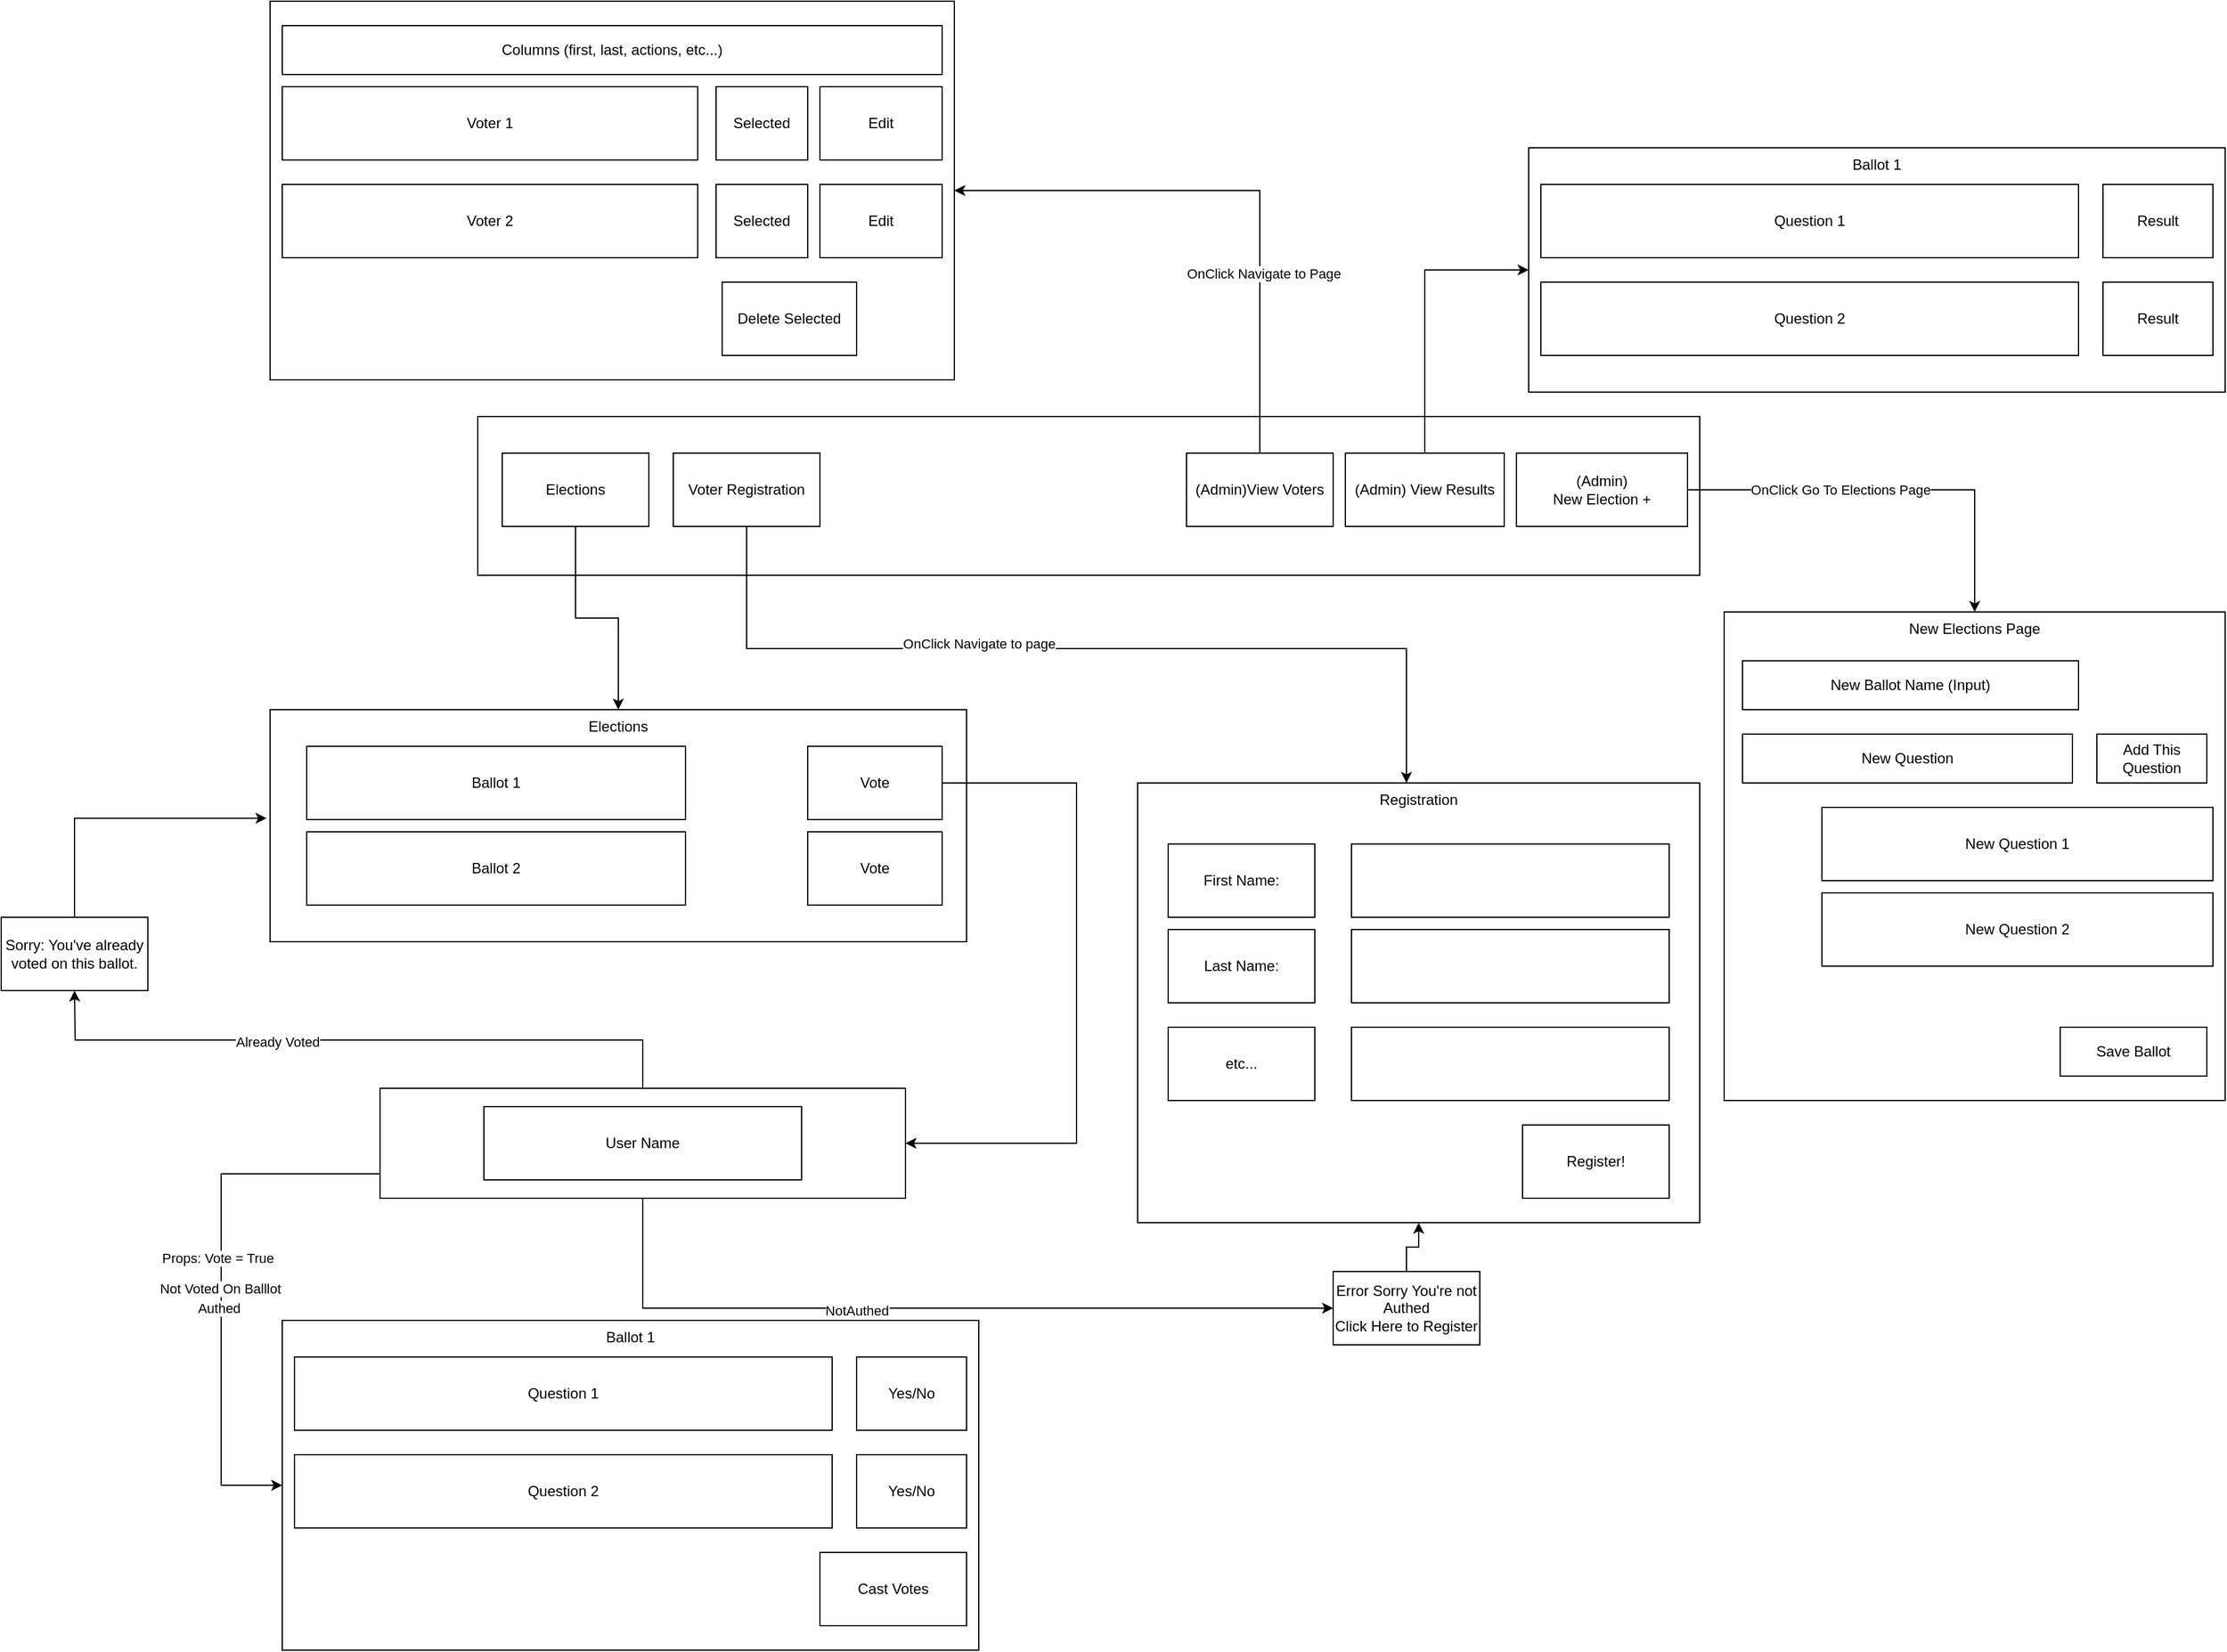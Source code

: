 <mxfile version="13.4.4" type="device"><diagram id="YeYLNv25BWzhfzpiOzH2" name="Page-1"><mxGraphModel dx="3156" dy="2262" grid="1" gridSize="10" guides="1" tooltips="1" connect="1" arrows="1" fold="1" page="1" pageScale="1" pageWidth="850" pageHeight="1100" math="0" shadow="0"><root><mxCell id="0"/><mxCell id="1" parent="0"/><mxCell id="bFaK9yTp0_o4qLDqWWQA-41" value="" style="rounded=0;whiteSpace=wrap;html=1;" vertex="1" parent="1"><mxGeometry x="250" y="-120" width="1000" height="130" as="geometry"/></mxCell><mxCell id="bFaK9yTp0_o4qLDqWWQA-1" value="Elections" style="rounded=0;whiteSpace=wrap;html=1;verticalAlign=top;" vertex="1" parent="1"><mxGeometry x="80" y="120" width="570" height="190" as="geometry"/></mxCell><mxCell id="bFaK9yTp0_o4qLDqWWQA-2" value="Ballot 1" style="rounded=0;whiteSpace=wrap;html=1;" vertex="1" parent="1"><mxGeometry x="110" y="150" width="310" height="60" as="geometry"/></mxCell><mxCell id="bFaK9yTp0_o4qLDqWWQA-3" value="Ballot 2" style="rounded=0;whiteSpace=wrap;html=1;" vertex="1" parent="1"><mxGeometry x="110" y="220" width="310" height="60" as="geometry"/></mxCell><mxCell id="bFaK9yTp0_o4qLDqWWQA-30" style="edgeStyle=orthogonalEdgeStyle;rounded=0;orthogonalLoop=1;jettySize=auto;html=1;entryX=1;entryY=0.5;entryDx=0;entryDy=0;" edge="1" parent="1" source="bFaK9yTp0_o4qLDqWWQA-4" target="bFaK9yTp0_o4qLDqWWQA-27"><mxGeometry relative="1" as="geometry"><mxPoint x="690" y="490" as="targetPoint"/><Array as="points"><mxPoint x="740" y="180"/><mxPoint x="740" y="475"/></Array></mxGeometry></mxCell><mxCell id="bFaK9yTp0_o4qLDqWWQA-4" value="Vote" style="rounded=0;whiteSpace=wrap;html=1;" vertex="1" parent="1"><mxGeometry x="520" y="150" width="110" height="60" as="geometry"/></mxCell><mxCell id="bFaK9yTp0_o4qLDqWWQA-5" value="Vote" style="rounded=0;whiteSpace=wrap;html=1;" vertex="1" parent="1"><mxGeometry x="520" y="220" width="110" height="60" as="geometry"/></mxCell><mxCell id="bFaK9yTp0_o4qLDqWWQA-17" value="Ballot 1" style="rounded=0;whiteSpace=wrap;html=1;verticalAlign=top;" vertex="1" parent="1"><mxGeometry x="90" y="620" width="570" height="270" as="geometry"/></mxCell><mxCell id="bFaK9yTp0_o4qLDqWWQA-18" value="Question 1" style="rounded=0;whiteSpace=wrap;html=1;" vertex="1" parent="1"><mxGeometry x="100" y="650" width="440" height="60" as="geometry"/></mxCell><mxCell id="bFaK9yTp0_o4qLDqWWQA-19" value="Question 2" style="rounded=0;whiteSpace=wrap;html=1;" vertex="1" parent="1"><mxGeometry x="100" y="730" width="440" height="60" as="geometry"/></mxCell><mxCell id="bFaK9yTp0_o4qLDqWWQA-22" value="Yes/No" style="rounded=0;whiteSpace=wrap;html=1;" vertex="1" parent="1"><mxGeometry x="560" y="650" width="90" height="60" as="geometry"/></mxCell><mxCell id="bFaK9yTp0_o4qLDqWWQA-23" value="Yes/No" style="rounded=0;whiteSpace=wrap;html=1;" vertex="1" parent="1"><mxGeometry x="560" y="730" width="90" height="60" as="geometry"/></mxCell><mxCell id="bFaK9yTp0_o4qLDqWWQA-31" style="edgeStyle=orthogonalEdgeStyle;rounded=0;orthogonalLoop=1;jettySize=auto;html=1;entryX=0;entryY=0.5;entryDx=0;entryDy=0;exitX=0;exitY=0.5;exitDx=0;exitDy=0;" edge="1" parent="1" source="bFaK9yTp0_o4qLDqWWQA-27" target="bFaK9yTp0_o4qLDqWWQA-17"><mxGeometry relative="1" as="geometry"><Array as="points"><mxPoint x="170" y="500"/><mxPoint x="40" y="500"/><mxPoint x="40" y="755"/></Array></mxGeometry></mxCell><mxCell id="bFaK9yTp0_o4qLDqWWQA-32" value="Authed" style="edgeLabel;html=1;align=center;verticalAlign=middle;resizable=0;points=[];" vertex="1" connectable="0" parent="bFaK9yTp0_o4qLDqWWQA-31"><mxGeometry x="0.152" y="-2" relative="1" as="geometry"><mxPoint as="offset"/></mxGeometry></mxCell><mxCell id="bFaK9yTp0_o4qLDqWWQA-48" value="Not Voted On Balllot" style="edgeLabel;html=1;align=center;verticalAlign=middle;resizable=0;points=[];" vertex="1" connectable="0" parent="bFaK9yTp0_o4qLDqWWQA-31"><mxGeometry x="0.083" y="-1" relative="1" as="geometry"><mxPoint as="offset"/></mxGeometry></mxCell><mxCell id="bFaK9yTp0_o4qLDqWWQA-90" value="Props: Vote = True" style="edgeLabel;html=1;align=center;verticalAlign=middle;resizable=0;points=[];" vertex="1" connectable="0" parent="bFaK9yTp0_o4qLDqWWQA-31"><mxGeometry x="-0.028" y="-3" relative="1" as="geometry"><mxPoint as="offset"/></mxGeometry></mxCell><mxCell id="bFaK9yTp0_o4qLDqWWQA-34" style="edgeStyle=orthogonalEdgeStyle;rounded=0;orthogonalLoop=1;jettySize=auto;html=1;" edge="1" parent="1" source="bFaK9yTp0_o4qLDqWWQA-27" target="bFaK9yTp0_o4qLDqWWQA-33"><mxGeometry relative="1" as="geometry"><Array as="points"><mxPoint x="385" y="610"/></Array></mxGeometry></mxCell><mxCell id="bFaK9yTp0_o4qLDqWWQA-35" value="NotAuthed" style="edgeLabel;html=1;align=center;verticalAlign=middle;resizable=0;points=[];" vertex="1" connectable="0" parent="bFaK9yTp0_o4qLDqWWQA-34"><mxGeometry x="-0.193" y="-2" relative="1" as="geometry"><mxPoint as="offset"/></mxGeometry></mxCell><mxCell id="bFaK9yTp0_o4qLDqWWQA-50" style="edgeStyle=orthogonalEdgeStyle;rounded=0;orthogonalLoop=1;jettySize=auto;html=1;exitX=0.5;exitY=0;exitDx=0;exitDy=0;" edge="1" parent="1" source="bFaK9yTp0_o4qLDqWWQA-27"><mxGeometry relative="1" as="geometry"><mxPoint x="-80" y="350" as="targetPoint"/></mxGeometry></mxCell><mxCell id="bFaK9yTp0_o4qLDqWWQA-52" value="Already Voted" style="edgeLabel;html=1;align=center;verticalAlign=middle;resizable=0;points=[];" vertex="1" connectable="0" parent="bFaK9yTp0_o4qLDqWWQA-50"><mxGeometry x="0.246" y="1" relative="1" as="geometry"><mxPoint as="offset"/></mxGeometry></mxCell><mxCell id="bFaK9yTp0_o4qLDqWWQA-27" value="" style="rounded=0;whiteSpace=wrap;html=1;" vertex="1" parent="1"><mxGeometry x="170" y="430" width="430" height="90" as="geometry"/></mxCell><mxCell id="bFaK9yTp0_o4qLDqWWQA-28" value="User Name" style="rounded=0;whiteSpace=wrap;html=1;" vertex="1" parent="1"><mxGeometry x="255" y="445" width="260" height="60" as="geometry"/></mxCell><mxCell id="bFaK9yTp0_o4qLDqWWQA-45" style="edgeStyle=orthogonalEdgeStyle;rounded=0;orthogonalLoop=1;jettySize=auto;html=1;entryX=0.5;entryY=1;entryDx=0;entryDy=0;" edge="1" parent="1" source="bFaK9yTp0_o4qLDqWWQA-33" target="bFaK9yTp0_o4qLDqWWQA-46"><mxGeometry relative="1" as="geometry"><mxPoint x="1010" y="390" as="targetPoint"/></mxGeometry></mxCell><mxCell id="bFaK9yTp0_o4qLDqWWQA-33" value="Error Sorry You're not Authed&lt;br&gt;Click Here to Register" style="rounded=0;whiteSpace=wrap;html=1;" vertex="1" parent="1"><mxGeometry x="950" y="580" width="120" height="60" as="geometry"/></mxCell><mxCell id="bFaK9yTp0_o4qLDqWWQA-36" value="Cast Votes" style="rounded=0;whiteSpace=wrap;html=1;" vertex="1" parent="1"><mxGeometry x="530" y="810" width="120" height="60" as="geometry"/></mxCell><mxCell id="bFaK9yTp0_o4qLDqWWQA-39" style="edgeStyle=orthogonalEdgeStyle;rounded=0;orthogonalLoop=1;jettySize=auto;html=1;" edge="1" parent="1" source="bFaK9yTp0_o4qLDqWWQA-37" target="bFaK9yTp0_o4qLDqWWQA-38"><mxGeometry relative="1" as="geometry"/></mxCell><mxCell id="bFaK9yTp0_o4qLDqWWQA-53" value="OnClick Go To Elections Page" style="edgeLabel;html=1;align=center;verticalAlign=middle;resizable=0;points=[];" vertex="1" connectable="0" parent="bFaK9yTp0_o4qLDqWWQA-39"><mxGeometry x="-0.536" y="-1" relative="1" as="geometry"><mxPoint x="47" y="-1" as="offset"/></mxGeometry></mxCell><mxCell id="bFaK9yTp0_o4qLDqWWQA-37" value="(Admin) &lt;br&gt;New Election +" style="rounded=0;whiteSpace=wrap;html=1;" vertex="1" parent="1"><mxGeometry x="1100" y="-90" width="140" height="60" as="geometry"/></mxCell><mxCell id="bFaK9yTp0_o4qLDqWWQA-38" value="New Elections Page" style="rounded=0;whiteSpace=wrap;html=1;verticalAlign=top;" vertex="1" parent="1"><mxGeometry x="1270" y="40" width="410" height="400" as="geometry"/></mxCell><mxCell id="bFaK9yTp0_o4qLDqWWQA-40" value="New Question" style="rounded=0;whiteSpace=wrap;html=1;" vertex="1" parent="1"><mxGeometry x="1285" y="140" width="270" height="40" as="geometry"/></mxCell><mxCell id="bFaK9yTp0_o4qLDqWWQA-47" style="edgeStyle=orthogonalEdgeStyle;rounded=0;orthogonalLoop=1;jettySize=auto;html=1;" edge="1" parent="1" source="bFaK9yTp0_o4qLDqWWQA-42" target="bFaK9yTp0_o4qLDqWWQA-46"><mxGeometry relative="1" as="geometry"><Array as="points"><mxPoint x="470" y="70"/><mxPoint x="1010" y="70"/></Array></mxGeometry></mxCell><mxCell id="bFaK9yTp0_o4qLDqWWQA-73" value="OnClick Navigate to page" style="edgeLabel;html=1;align=center;verticalAlign=middle;resizable=0;points=[];" vertex="1" connectable="0" parent="bFaK9yTp0_o4qLDqWWQA-47"><mxGeometry x="-0.744" y="39" relative="1" as="geometry"><mxPoint x="151" as="offset"/></mxGeometry></mxCell><mxCell id="bFaK9yTp0_o4qLDqWWQA-42" value="Voter Registration" style="rounded=0;whiteSpace=wrap;html=1;" vertex="1" parent="1"><mxGeometry x="410" y="-90" width="120" height="60" as="geometry"/></mxCell><mxCell id="bFaK9yTp0_o4qLDqWWQA-44" style="edgeStyle=orthogonalEdgeStyle;rounded=0;orthogonalLoop=1;jettySize=auto;html=1;" edge="1" parent="1" source="bFaK9yTp0_o4qLDqWWQA-43" target="bFaK9yTp0_o4qLDqWWQA-1"><mxGeometry relative="1" as="geometry"/></mxCell><mxCell id="bFaK9yTp0_o4qLDqWWQA-43" value="Elections" style="rounded=0;whiteSpace=wrap;html=1;" vertex="1" parent="1"><mxGeometry x="270" y="-90" width="120" height="60" as="geometry"/></mxCell><mxCell id="bFaK9yTp0_o4qLDqWWQA-46" value="Registration" style="rounded=0;whiteSpace=wrap;html=1;verticalAlign=top;" vertex="1" parent="1"><mxGeometry x="790" y="180" width="460" height="360" as="geometry"/></mxCell><mxCell id="bFaK9yTp0_o4qLDqWWQA-93" style="edgeStyle=orthogonalEdgeStyle;rounded=0;orthogonalLoop=1;jettySize=auto;html=1;entryX=-0.005;entryY=0.468;entryDx=0;entryDy=0;entryPerimeter=0;" edge="1" parent="1" source="bFaK9yTp0_o4qLDqWWQA-51" target="bFaK9yTp0_o4qLDqWWQA-1"><mxGeometry relative="1" as="geometry"><Array as="points"><mxPoint x="-80" y="209"/></Array></mxGeometry></mxCell><mxCell id="bFaK9yTp0_o4qLDqWWQA-51" value="Sorry: You've already voted on this ballot." style="rounded=0;whiteSpace=wrap;html=1;" vertex="1" parent="1"><mxGeometry x="-140" y="290" width="120" height="60" as="geometry"/></mxCell><mxCell id="bFaK9yTp0_o4qLDqWWQA-54" value="First Name:" style="rounded=0;whiteSpace=wrap;html=1;" vertex="1" parent="1"><mxGeometry x="815" y="230" width="120" height="60" as="geometry"/></mxCell><mxCell id="bFaK9yTp0_o4qLDqWWQA-55" value="Last Name:" style="rounded=0;whiteSpace=wrap;html=1;" vertex="1" parent="1"><mxGeometry x="815" y="300" width="120" height="60" as="geometry"/></mxCell><mxCell id="bFaK9yTp0_o4qLDqWWQA-56" value="etc..." style="rounded=0;whiteSpace=wrap;html=1;" vertex="1" parent="1"><mxGeometry x="815" y="380" width="120" height="60" as="geometry"/></mxCell><mxCell id="bFaK9yTp0_o4qLDqWWQA-57" value="" style="rounded=0;whiteSpace=wrap;html=1;" vertex="1" parent="1"><mxGeometry x="965" y="230" width="260" height="60" as="geometry"/></mxCell><mxCell id="bFaK9yTp0_o4qLDqWWQA-58" value="" style="rounded=0;whiteSpace=wrap;html=1;" vertex="1" parent="1"><mxGeometry x="965" y="300" width="260" height="60" as="geometry"/></mxCell><mxCell id="bFaK9yTp0_o4qLDqWWQA-59" value="" style="rounded=0;whiteSpace=wrap;html=1;" vertex="1" parent="1"><mxGeometry x="965" y="380" width="260" height="60" as="geometry"/></mxCell><mxCell id="bFaK9yTp0_o4qLDqWWQA-60" value="Register!" style="rounded=0;whiteSpace=wrap;html=1;" vertex="1" parent="1"><mxGeometry x="1105" y="460" width="120" height="60" as="geometry"/></mxCell><mxCell id="bFaK9yTp0_o4qLDqWWQA-69" style="edgeStyle=orthogonalEdgeStyle;rounded=0;orthogonalLoop=1;jettySize=auto;html=1;entryX=1;entryY=0.5;entryDx=0;entryDy=0;exitX=0.5;exitY=0;exitDx=0;exitDy=0;" edge="1" parent="1" source="bFaK9yTp0_o4qLDqWWQA-61" target="bFaK9yTp0_o4qLDqWWQA-62"><mxGeometry relative="1" as="geometry"><Array as="points"><mxPoint x="890" y="-305"/></Array></mxGeometry></mxCell><mxCell id="bFaK9yTp0_o4qLDqWWQA-72" value="OnClick Navigate to Page" style="edgeLabel;html=1;align=center;verticalAlign=middle;resizable=0;points=[];" vertex="1" connectable="0" parent="bFaK9yTp0_o4qLDqWWQA-69"><mxGeometry x="-0.368" y="-3" relative="1" as="geometry"><mxPoint as="offset"/></mxGeometry></mxCell><mxCell id="bFaK9yTp0_o4qLDqWWQA-61" value="(Admin)View Voters" style="rounded=0;whiteSpace=wrap;html=1;" vertex="1" parent="1"><mxGeometry x="830" y="-90" width="120" height="60" as="geometry"/></mxCell><mxCell id="bFaK9yTp0_o4qLDqWWQA-62" value="" style="rounded=0;whiteSpace=wrap;html=1;" vertex="1" parent="1"><mxGeometry x="80" y="-460" width="560" height="310" as="geometry"/></mxCell><mxCell id="bFaK9yTp0_o4qLDqWWQA-63" value="Voter 1" style="rounded=0;whiteSpace=wrap;html=1;" vertex="1" parent="1"><mxGeometry x="90" y="-390" width="340" height="60" as="geometry"/></mxCell><mxCell id="bFaK9yTp0_o4qLDqWWQA-64" value="Selected" style="rounded=0;whiteSpace=wrap;html=1;" vertex="1" parent="1"><mxGeometry x="445" y="-390" width="75" height="60" as="geometry"/></mxCell><mxCell id="bFaK9yTp0_o4qLDqWWQA-65" value="Voter 2" style="rounded=0;whiteSpace=wrap;html=1;" vertex="1" parent="1"><mxGeometry x="90" y="-310" width="340" height="60" as="geometry"/></mxCell><mxCell id="bFaK9yTp0_o4qLDqWWQA-66" value="Selected" style="rounded=0;whiteSpace=wrap;html=1;" vertex="1" parent="1"><mxGeometry x="445" y="-310" width="75" height="60" as="geometry"/></mxCell><mxCell id="bFaK9yTp0_o4qLDqWWQA-67" value="Delete Selected" style="rounded=0;whiteSpace=wrap;html=1;" vertex="1" parent="1"><mxGeometry x="450" y="-230" width="110" height="60" as="geometry"/></mxCell><mxCell id="bFaK9yTp0_o4qLDqWWQA-68" value="Columns (first, last, actions, etc...)" style="rounded=0;whiteSpace=wrap;html=1;" vertex="1" parent="1"><mxGeometry x="90" y="-440" width="540" height="40" as="geometry"/></mxCell><mxCell id="bFaK9yTp0_o4qLDqWWQA-70" value="Edit" style="rounded=0;whiteSpace=wrap;html=1;" vertex="1" parent="1"><mxGeometry x="530" y="-390" width="100" height="60" as="geometry"/></mxCell><mxCell id="bFaK9yTp0_o4qLDqWWQA-71" value="Edit" style="rounded=0;whiteSpace=wrap;html=1;" vertex="1" parent="1"><mxGeometry x="530" y="-310" width="100" height="60" as="geometry"/></mxCell><mxCell id="bFaK9yTp0_o4qLDqWWQA-74" value="Add This Question" style="rounded=0;whiteSpace=wrap;html=1;" vertex="1" parent="1"><mxGeometry x="1575" y="140" width="90" height="40" as="geometry"/></mxCell><mxCell id="bFaK9yTp0_o4qLDqWWQA-75" value="New Ballot Name (Input)" style="rounded=0;whiteSpace=wrap;html=1;" vertex="1" parent="1"><mxGeometry x="1285" y="80" width="275" height="40" as="geometry"/></mxCell><mxCell id="bFaK9yTp0_o4qLDqWWQA-76" value="Save Ballot" style="rounded=0;whiteSpace=wrap;html=1;" vertex="1" parent="1"><mxGeometry x="1545" y="380" width="120" height="40" as="geometry"/></mxCell><mxCell id="bFaK9yTp0_o4qLDqWWQA-77" value="New Question 1" style="rounded=0;whiteSpace=wrap;html=1;" vertex="1" parent="1"><mxGeometry x="1350" y="200" width="320" height="60" as="geometry"/></mxCell><mxCell id="bFaK9yTp0_o4qLDqWWQA-78" value="New Question 2" style="rounded=0;whiteSpace=wrap;html=1;" vertex="1" parent="1"><mxGeometry x="1350" y="270" width="320" height="60" as="geometry"/></mxCell><mxCell id="bFaK9yTp0_o4qLDqWWQA-81" value="Ballot 1" style="rounded=0;whiteSpace=wrap;html=1;verticalAlign=top;" vertex="1" parent="1"><mxGeometry x="1110" y="-340" width="570" height="200" as="geometry"/></mxCell><mxCell id="bFaK9yTp0_o4qLDqWWQA-82" value="Question 1" style="rounded=0;whiteSpace=wrap;html=1;" vertex="1" parent="1"><mxGeometry x="1120" y="-310" width="440" height="60" as="geometry"/></mxCell><mxCell id="bFaK9yTp0_o4qLDqWWQA-83" value="Question 2" style="rounded=0;whiteSpace=wrap;html=1;" vertex="1" parent="1"><mxGeometry x="1120" y="-230" width="440" height="60" as="geometry"/></mxCell><mxCell id="bFaK9yTp0_o4qLDqWWQA-84" value="Result" style="rounded=0;whiteSpace=wrap;html=1;" vertex="1" parent="1"><mxGeometry x="1580" y="-310" width="90" height="60" as="geometry"/></mxCell><mxCell id="bFaK9yTp0_o4qLDqWWQA-85" value="Result" style="rounded=0;whiteSpace=wrap;html=1;" vertex="1" parent="1"><mxGeometry x="1580" y="-230" width="90" height="60" as="geometry"/></mxCell><mxCell id="bFaK9yTp0_o4qLDqWWQA-92" style="edgeStyle=orthogonalEdgeStyle;rounded=0;orthogonalLoop=1;jettySize=auto;html=1;entryX=0;entryY=0.5;entryDx=0;entryDy=0;exitX=0.5;exitY=0;exitDx=0;exitDy=0;" edge="1" parent="1" source="bFaK9yTp0_o4qLDqWWQA-91" target="bFaK9yTp0_o4qLDqWWQA-81"><mxGeometry relative="1" as="geometry"><Array as="points"><mxPoint x="1025" y="-240"/></Array></mxGeometry></mxCell><mxCell id="bFaK9yTp0_o4qLDqWWQA-91" value="(Admin) View Results" style="rounded=0;whiteSpace=wrap;html=1;" vertex="1" parent="1"><mxGeometry x="960" y="-90" width="130" height="60" as="geometry"/></mxCell></root></mxGraphModel></diagram></mxfile>